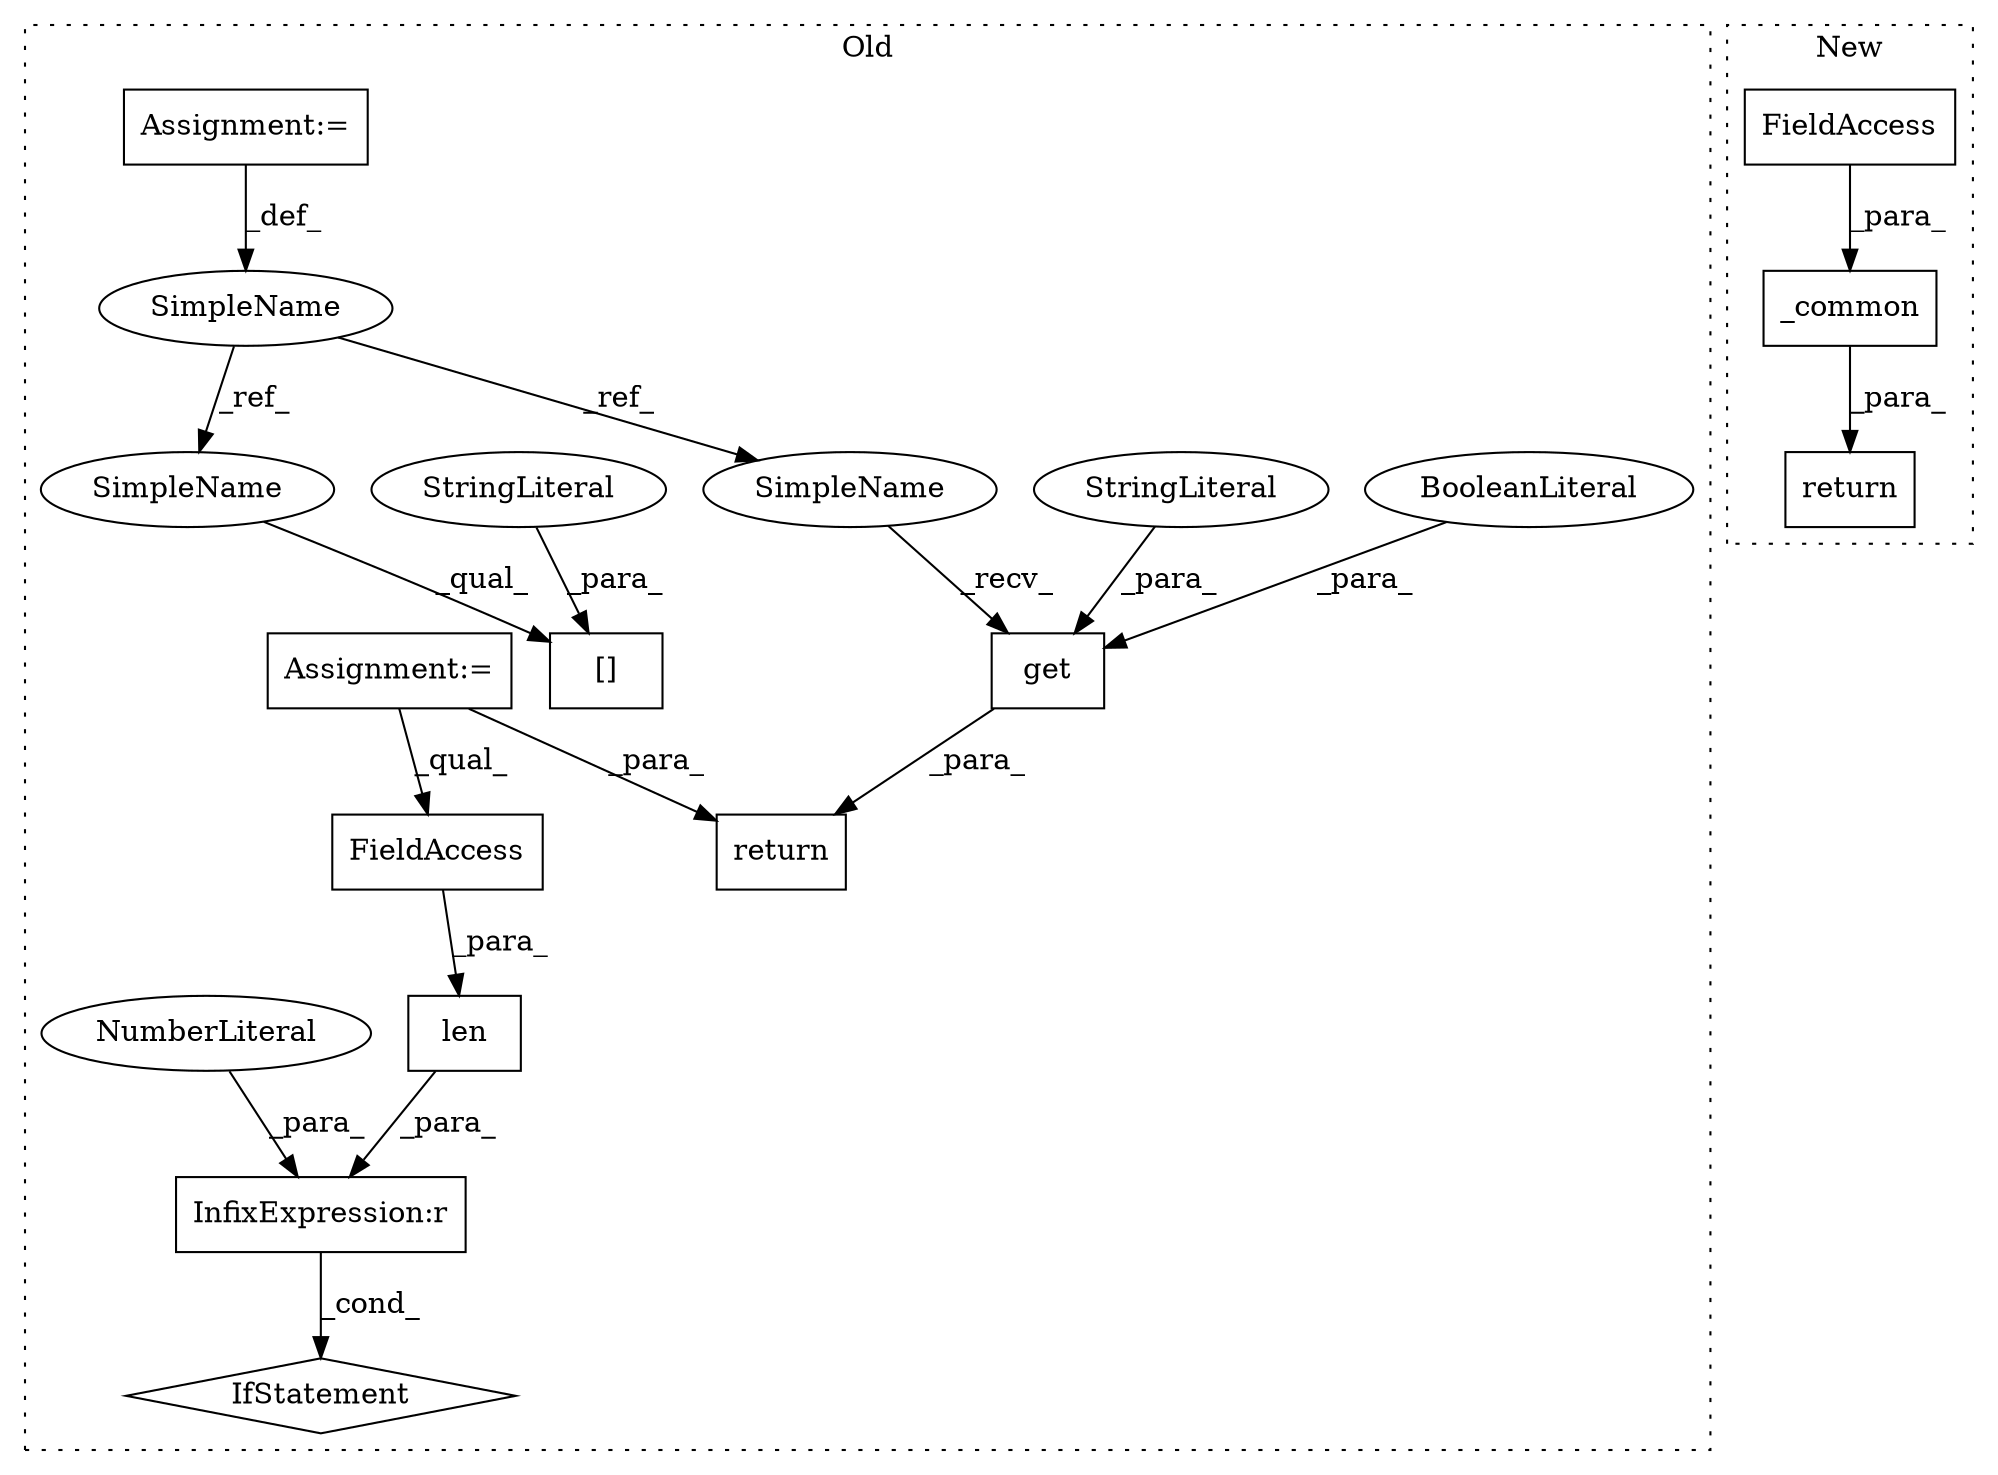 digraph G {
subgraph cluster0 {
1 [label="IfStatement" a="25" s="1422" l="3" shape="diamond"];
4 [label="InfixExpression:r" a="27" s="1416" l="4" shape="box"];
5 [label="Assignment:=" a="7" s="1314" l="4" shape="box"];
6 [label="FieldAccess" a="22" s="1403" l="12" shape="box"];
7 [label="NumberLiteral" a="34" s="1420" l="1" shape="ellipse"];
8 [label="return" a="41" s="1457" l="7" shape="box"];
9 [label="Assignment:=" a="7" s="1340" l="6" shape="box"];
10 [label="[]" a="2" s="1482,1502" l="7,1" shape="box"];
11 [label="StringLiteral" a="45" s="1489" l="13" shape="ellipse"];
13 [label="len" a="32" s="1399,1415" l="4,1" shape="box"];
14 [label="SimpleName" a="42" s="1340" l="6" shape="ellipse"];
15 [label="get" a="32" s="1521,1538" l="4,1" shape="box"];
16 [label="BooleanLiteral" a="9" s="1534" l="4" shape="ellipse"];
17 [label="StringLiteral" a="45" s="1525" l="8" shape="ellipse"];
18 [label="SimpleName" a="42" s="1482" l="6" shape="ellipse"];
19 [label="SimpleName" a="42" s="1514" l="6" shape="ellipse"];
label = "Old";
style="dotted";
}
subgraph cluster1 {
2 [label="_common" a="32" s="890,909" l="8,1" shape="box"];
3 [label="FieldAccess" a="22" s="903" l="6" shape="box"];
12 [label="return" a="41" s="879" l="7" shape="box"];
label = "New";
style="dotted";
}
2 -> 12 [label="_para_"];
3 -> 2 [label="_para_"];
4 -> 1 [label="_cond_"];
5 -> 6 [label="_qual_"];
5 -> 8 [label="_para_"];
6 -> 13 [label="_para_"];
7 -> 4 [label="_para_"];
9 -> 14 [label="_def_"];
11 -> 10 [label="_para_"];
13 -> 4 [label="_para_"];
14 -> 18 [label="_ref_"];
14 -> 19 [label="_ref_"];
15 -> 8 [label="_para_"];
16 -> 15 [label="_para_"];
17 -> 15 [label="_para_"];
18 -> 10 [label="_qual_"];
19 -> 15 [label="_recv_"];
}